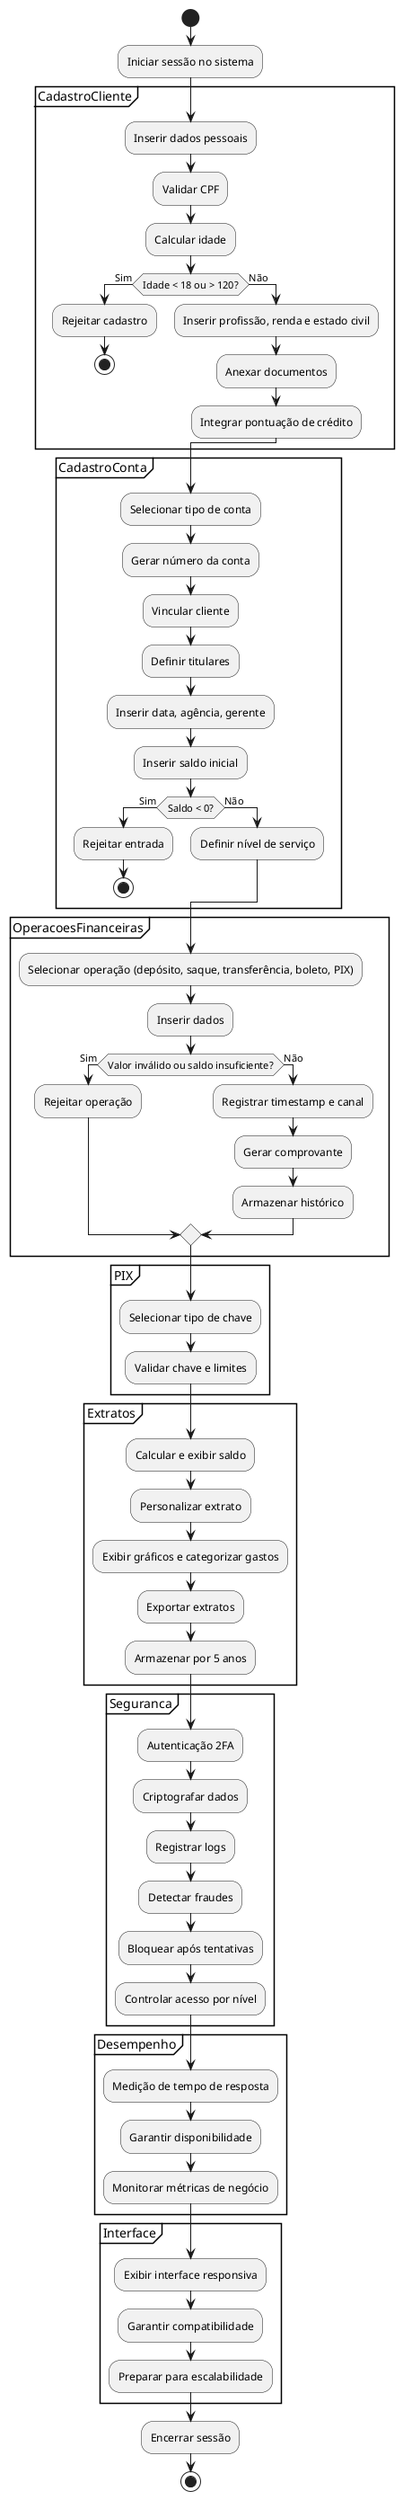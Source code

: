@startuml
start

:Iniciar sessão no sistema;

partition CadastroCliente {
  :Inserir dados pessoais;
  :Validar CPF;
  :Calcular idade;
  if (Idade < 18 ou > 120?) then (Sim)
    :Rejeitar cadastro;
    stop
  else (Não)
    :Inserir profissão, renda e estado civil;
    :Anexar documentos;
    :Integrar pontuação de crédito;
  endif
}

partition CadastroConta {
  :Selecionar tipo de conta;
  :Gerar número da conta;
  :Vincular cliente;
  :Definir titulares;
  :Inserir data, agência, gerente;
  :Inserir saldo inicial;
  if (Saldo < 0?) then (Sim)
    :Rejeitar entrada;
    stop
  else (Não)
    :Definir nível de serviço;
  endif
}

partition OperacoesFinanceiras {
  :Selecionar operação (depósito, saque, transferência, boleto, PIX);
  :Inserir dados;
  if (Valor inválido ou saldo insuficiente?) then (Sim)
    :Rejeitar operação;
  else (Não)
    :Registrar timestamp e canal;
    :Gerar comprovante;
    :Armazenar histórico;
  endif
}

partition PIX {
  :Selecionar tipo de chave;
  :Validar chave e limites;
}

partition Extratos {
  :Calcular e exibir saldo;
  :Personalizar extrato;
  :Exibir gráficos e categorizar gastos;
  :Exportar extratos;
  :Armazenar por 5 anos;
}

partition Seguranca {
  :Autenticação 2FA;
  :Criptografar dados;
  :Registrar logs;
  :Detectar fraudes;
  :Bloquear após tentativas;
  :Controlar acesso por nível;
}

partition Desempenho {
  :Medição de tempo de resposta;
  :Garantir disponibilidade;
  :Monitorar métricas de negócio;
}

partition Interface {
  :Exibir interface responsiva;
  :Garantir compatibilidade;
  :Preparar para escalabilidade;
}

:Encerrar sessão;

stop
@enduml